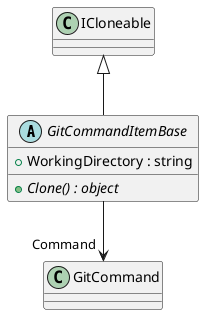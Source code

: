 @startuml
abstract class GitCommandItemBase {
    + WorkingDirectory : string
    + {abstract} Clone() : object
}
ICloneable <|-- GitCommandItemBase
GitCommandItemBase --> "Command" GitCommand
@enduml
